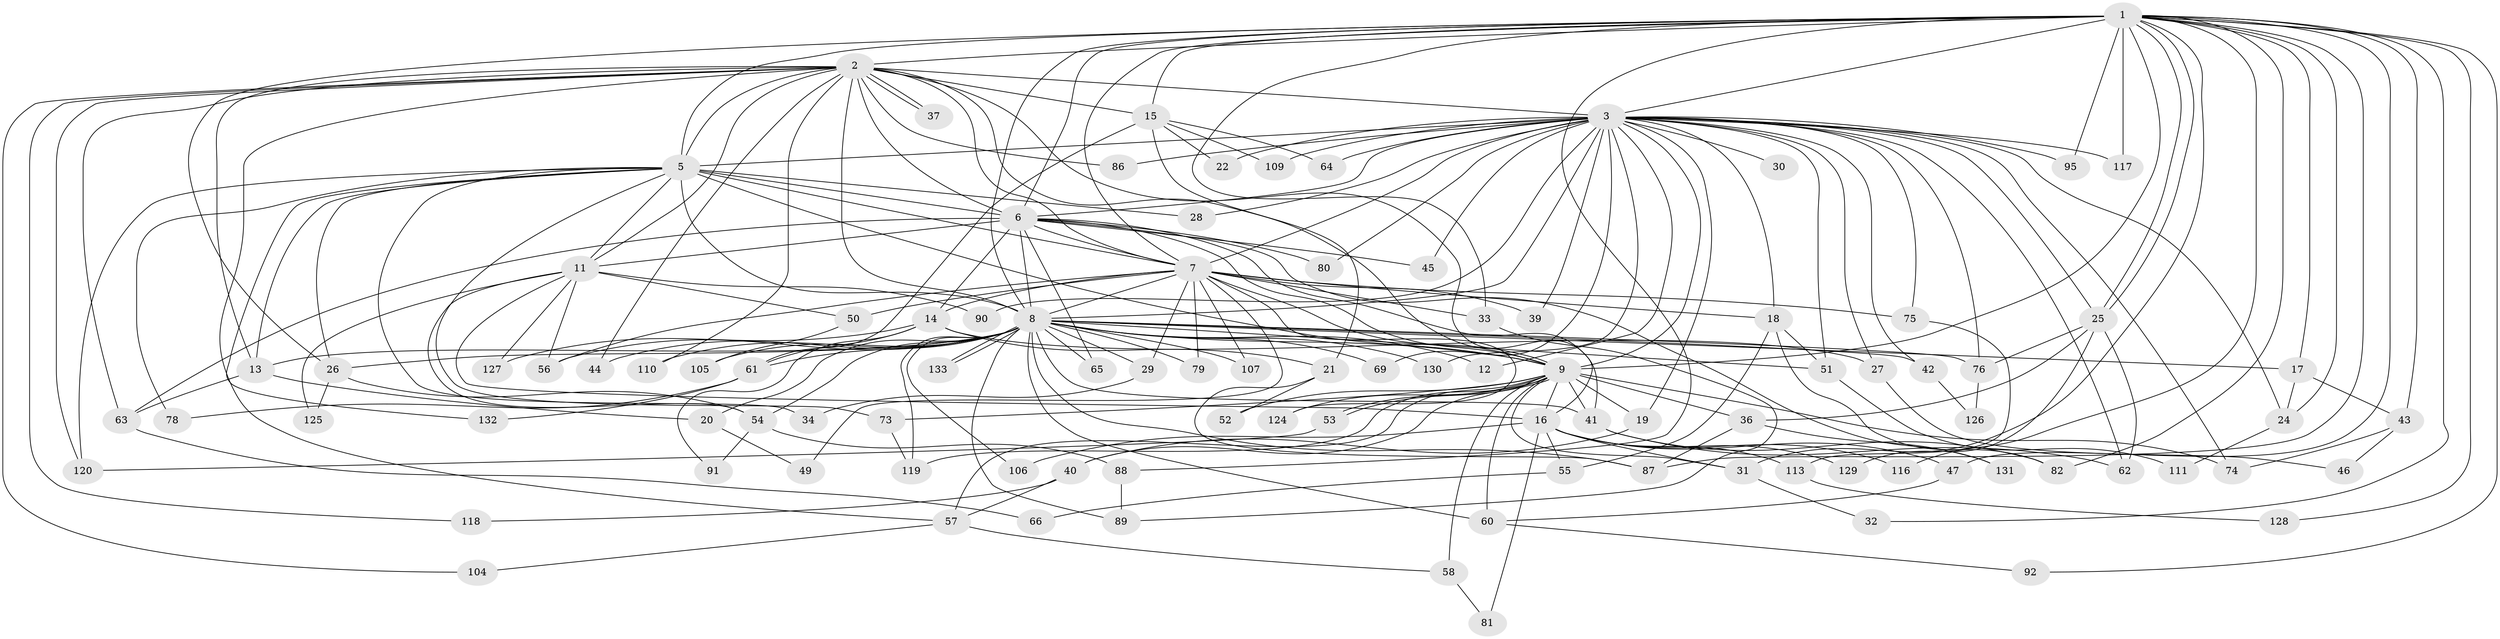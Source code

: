 // original degree distribution, {29: 0.007462686567164179, 23: 0.007462686567164179, 25: 0.007462686567164179, 22: 0.007462686567164179, 19: 0.007462686567164179, 18: 0.007462686567164179, 21: 0.014925373134328358, 27: 0.014925373134328358, 9: 0.007462686567164179, 2: 0.5074626865671642, 5: 0.03731343283582089, 8: 0.007462686567164179, 7: 0.007462686567164179, 11: 0.007462686567164179, 4: 0.1044776119402985, 3: 0.23880597014925373, 6: 0.007462686567164179}
// Generated by graph-tools (version 1.1) at 2025/10/02/27/25 16:10:59]
// undirected, 100 vertices, 235 edges
graph export_dot {
graph [start="1"]
  node [color=gray90,style=filled];
  1 [super="+93"];
  2 [super="+77"];
  3 [super="+4"];
  5 [super="+134"];
  6 [super="+48"];
  7 [super="+35"];
  8 [super="+10"];
  9 [super="+70"];
  11 [super="+72"];
  12;
  13 [super="+23"];
  14 [super="+38"];
  15;
  16 [super="+103"];
  17;
  18 [super="+102"];
  19;
  20;
  21;
  22;
  24 [super="+101"];
  25 [super="+98"];
  26 [super="+67"];
  27;
  28;
  29;
  30;
  31 [super="+71"];
  32;
  33;
  34;
  36 [super="+99"];
  37;
  39;
  40;
  41 [super="+97"];
  42 [super="+84"];
  43 [super="+115"];
  44;
  45;
  46;
  47;
  49;
  50;
  51 [super="+59"];
  52;
  53;
  54 [super="+96"];
  55;
  56 [super="+100"];
  57 [super="+83"];
  58;
  60 [super="+68"];
  61 [super="+112"];
  62 [super="+94"];
  63 [super="+108"];
  64;
  65 [super="+122"];
  66;
  69;
  73;
  74;
  75;
  76 [super="+85"];
  78;
  79;
  80;
  81;
  82;
  86;
  87;
  88 [super="+114"];
  89;
  90;
  91;
  92;
  95;
  104;
  105;
  106;
  107;
  109;
  110;
  111;
  113;
  116;
  117;
  118;
  119 [super="+123"];
  120 [super="+121"];
  124;
  125;
  126;
  127;
  128;
  129;
  130;
  131;
  132;
  133;
  1 -- 2;
  1 -- 3 [weight=2];
  1 -- 5 [weight=2];
  1 -- 6;
  1 -- 7;
  1 -- 8 [weight=2];
  1 -- 9;
  1 -- 15;
  1 -- 17;
  1 -- 25;
  1 -- 25;
  1 -- 26;
  1 -- 32;
  1 -- 33;
  1 -- 43;
  1 -- 47;
  1 -- 82;
  1 -- 88;
  1 -- 92;
  1 -- 95;
  1 -- 116;
  1 -- 117;
  1 -- 128;
  1 -- 87;
  1 -- 31;
  1 -- 24;
  2 -- 3 [weight=3];
  2 -- 5;
  2 -- 6;
  2 -- 7;
  2 -- 8 [weight=2];
  2 -- 9;
  2 -- 11;
  2 -- 13;
  2 -- 15;
  2 -- 37;
  2 -- 37;
  2 -- 44;
  2 -- 63;
  2 -- 86;
  2 -- 104;
  2 -- 118;
  2 -- 120;
  2 -- 110;
  2 -- 16;
  2 -- 57;
  3 -- 5 [weight=2];
  3 -- 6 [weight=2];
  3 -- 7 [weight=2];
  3 -- 8 [weight=4];
  3 -- 9 [weight=2];
  3 -- 18;
  3 -- 19;
  3 -- 22;
  3 -- 27;
  3 -- 28;
  3 -- 30 [weight=2];
  3 -- 42 [weight=2];
  3 -- 51;
  3 -- 64;
  3 -- 69;
  3 -- 74;
  3 -- 75;
  3 -- 95;
  3 -- 130;
  3 -- 12;
  3 -- 80;
  3 -- 86;
  3 -- 24;
  3 -- 90;
  3 -- 39;
  3 -- 45;
  3 -- 109;
  3 -- 117;
  3 -- 62;
  3 -- 76;
  3 -- 25;
  5 -- 6;
  5 -- 7;
  5 -- 8 [weight=2];
  5 -- 9;
  5 -- 11;
  5 -- 13;
  5 -- 26;
  5 -- 28;
  5 -- 34;
  5 -- 73;
  5 -- 78;
  5 -- 132;
  5 -- 120;
  6 -- 7;
  6 -- 8 [weight=3];
  6 -- 9;
  6 -- 14;
  6 -- 41;
  6 -- 45;
  6 -- 80;
  6 -- 131;
  6 -- 11;
  6 -- 63;
  6 -- 65;
  7 -- 8 [weight=2];
  7 -- 9 [weight=2];
  7 -- 14 [weight=2];
  7 -- 18;
  7 -- 29;
  7 -- 33;
  7 -- 39;
  7 -- 49;
  7 -- 50;
  7 -- 75;
  7 -- 79;
  7 -- 107;
  7 -- 124;
  7 -- 56;
  8 -- 9 [weight=2];
  8 -- 44;
  8 -- 51;
  8 -- 54;
  8 -- 56;
  8 -- 60;
  8 -- 61;
  8 -- 65 [weight=2];
  8 -- 69;
  8 -- 76;
  8 -- 79;
  8 -- 87;
  8 -- 89;
  8 -- 105;
  8 -- 106;
  8 -- 133;
  8 -- 133;
  8 -- 26;
  8 -- 130;
  8 -- 12;
  8 -- 13;
  8 -- 17;
  8 -- 20;
  8 -- 29;
  8 -- 41;
  8 -- 42;
  8 -- 107;
  8 -- 110;
  8 -- 119;
  9 -- 16;
  9 -- 19 [weight=2];
  9 -- 31;
  9 -- 36;
  9 -- 40;
  9 -- 52;
  9 -- 53;
  9 -- 53;
  9 -- 57;
  9 -- 58;
  9 -- 60;
  9 -- 73;
  9 -- 74;
  9 -- 119;
  9 -- 124;
  9 -- 41;
  11 -- 16;
  11 -- 50;
  11 -- 56;
  11 -- 90;
  11 -- 127;
  11 -- 125;
  11 -- 54;
  13 -- 20;
  13 -- 63;
  14 -- 21;
  14 -- 27;
  14 -- 91;
  14 -- 127;
  14 -- 61;
  15 -- 21;
  15 -- 22;
  15 -- 61;
  15 -- 64;
  15 -- 109;
  16 -- 31;
  16 -- 47;
  16 -- 55;
  16 -- 81;
  16 -- 106;
  16 -- 113;
  16 -- 116;
  16 -- 129;
  17 -- 24;
  17 -- 43;
  18 -- 55;
  18 -- 51;
  18 -- 82;
  19 -- 40;
  20 -- 49;
  21 -- 52;
  21 -- 87;
  24 -- 111;
  25 -- 36;
  25 -- 62;
  25 -- 76;
  25 -- 129;
  26 -- 54;
  26 -- 125;
  27 -- 46;
  29 -- 34;
  31 -- 32;
  33 -- 89;
  36 -- 131;
  36 -- 87;
  40 -- 57;
  40 -- 118;
  41 -- 82;
  41 -- 62;
  42 -- 126;
  43 -- 46;
  43 -- 74;
  47 -- 60;
  50 -- 105;
  51 -- 111;
  53 -- 120;
  54 -- 88;
  54 -- 91;
  55 -- 66;
  57 -- 58;
  57 -- 104;
  58 -- 81;
  60 -- 92;
  61 -- 78;
  61 -- 132;
  63 -- 66;
  73 -- 119;
  75 -- 113;
  76 -- 126;
  88 -- 89;
  113 -- 128;
}
